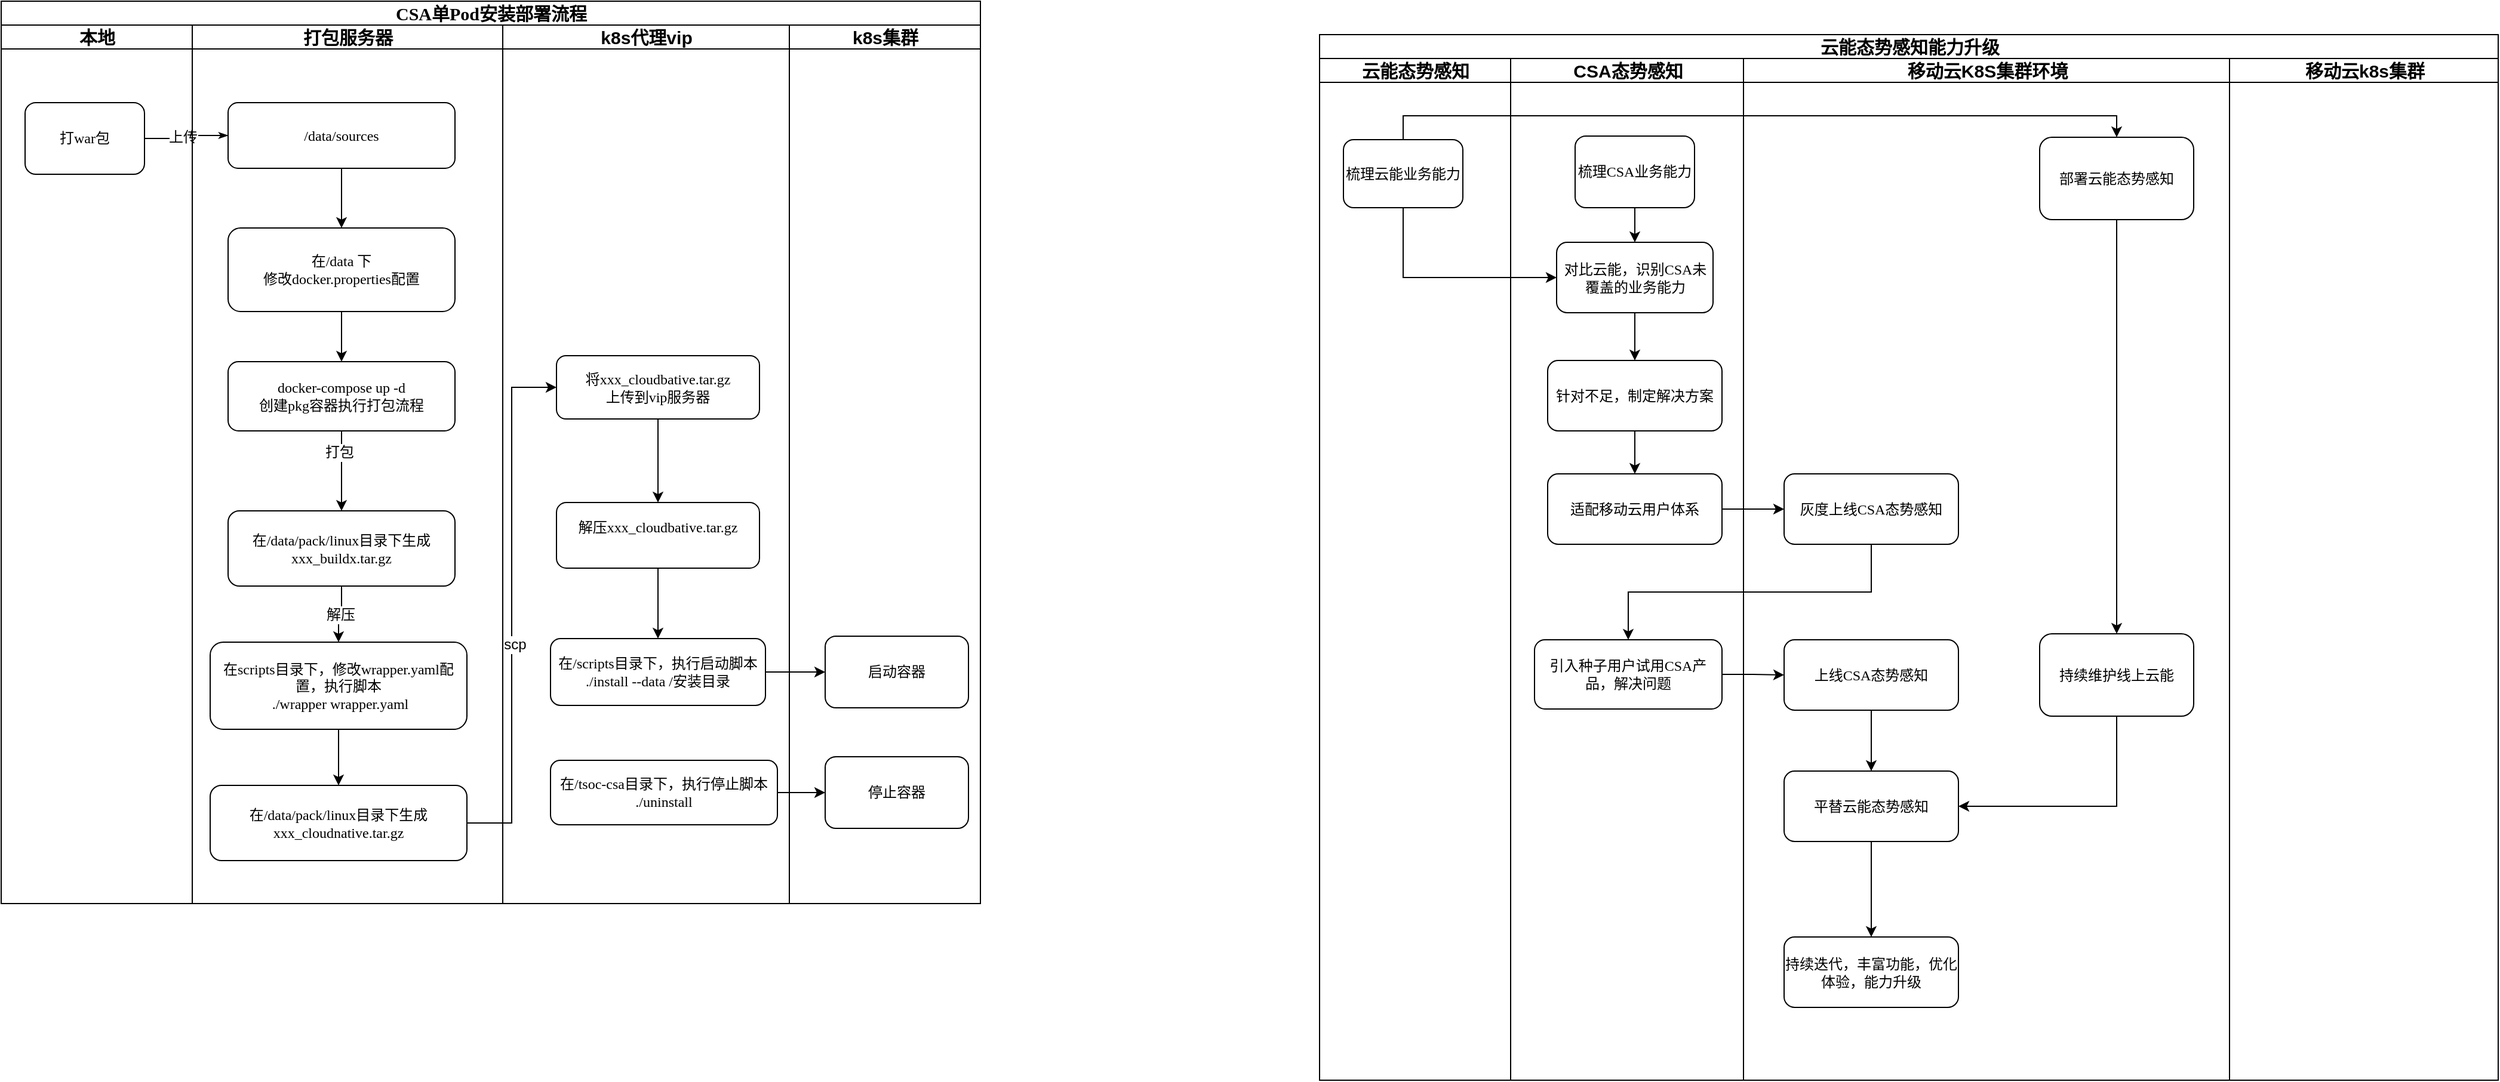 <mxfile version="24.2.2" type="github">
  <diagram name="Page-1" id="74e2e168-ea6b-b213-b513-2b3c1d86103e">
    <mxGraphModel dx="1368" dy="752" grid="0" gridSize="10" guides="1" tooltips="1" connect="1" arrows="1" fold="1" page="1" pageScale="1" pageWidth="1100" pageHeight="850" background="none" math="0" shadow="0">
      <root>
        <mxCell id="0" />
        <mxCell id="1" parent="0" />
        <mxCell id="77e6c97f196da883-1" value="&lt;font style=&quot;font-size: 15px;&quot;&gt;CSA单Pod安装部署流程&lt;/font&gt;" style="swimlane;html=1;childLayout=stackLayout;startSize=20;rounded=0;shadow=0;labelBackgroundColor=none;strokeWidth=1;fontFamily=Verdana;fontSize=8;align=center;" parent="1" vertex="1">
          <mxGeometry x="70" y="40" width="820" height="756" as="geometry">
            <mxRectangle x="70" y="40" width="60" height="20" as="alternateBounds" />
          </mxGeometry>
        </mxCell>
        <mxCell id="77e6c97f196da883-2" value="&lt;font style=&quot;font-size: 15px;&quot;&gt;本地&lt;/font&gt;" style="swimlane;html=1;startSize=20;" parent="77e6c97f196da883-1" vertex="1">
          <mxGeometry y="20" width="160" height="736" as="geometry" />
        </mxCell>
        <mxCell id="77e6c97f196da883-8" value="打war包" style="rounded=1;whiteSpace=wrap;html=1;shadow=0;labelBackgroundColor=none;strokeWidth=1;fontFamily=Verdana;fontSize=12;align=center;" parent="77e6c97f196da883-2" vertex="1">
          <mxGeometry x="20" y="65" width="100" height="60" as="geometry" />
        </mxCell>
        <mxCell id="77e6c97f196da883-26" style="edgeStyle=orthogonalEdgeStyle;rounded=1;html=1;labelBackgroundColor=none;startArrow=none;startFill=0;startSize=5;endArrow=classicThin;endFill=1;endSize=5;jettySize=auto;orthogonalLoop=1;strokeWidth=1;fontFamily=Verdana;fontSize=12;" parent="77e6c97f196da883-1" source="77e6c97f196da883-8" target="77e6c97f196da883-11" edge="1">
          <mxGeometry relative="1" as="geometry" />
        </mxCell>
        <mxCell id="NYJ9oHOiFf-xtb8jjsaK-16" value="上传" style="edgeLabel;html=1;align=center;verticalAlign=middle;resizable=0;points=[];fontSize=12;" parent="77e6c97f196da883-26" vertex="1" connectable="0">
          <mxGeometry x="-0.125" y="1" relative="1" as="geometry">
            <mxPoint as="offset" />
          </mxGeometry>
        </mxCell>
        <mxCell id="77e6c97f196da883-33" style="edgeStyle=orthogonalEdgeStyle;rounded=1;html=1;labelBackgroundColor=none;startArrow=none;startFill=0;startSize=5;endArrow=classicThin;endFill=1;endSize=5;jettySize=auto;orthogonalLoop=1;strokeWidth=1;fontFamily=Verdana;fontSize=8" parent="77e6c97f196da883-1" edge="1">
          <mxGeometry relative="1" as="geometry">
            <mxPoint x="510" y="290" as="targetPoint" />
          </mxGeometry>
        </mxCell>
        <mxCell id="77e6c97f196da883-3" value="&lt;font style=&quot;font-size: 15px;&quot;&gt;打包服务器&lt;/font&gt;" style="swimlane;html=1;startSize=20;" parent="77e6c97f196da883-1" vertex="1">
          <mxGeometry x="160" y="20" width="260" height="736" as="geometry" />
        </mxCell>
        <mxCell id="NYJ9oHOiFf-xtb8jjsaK-18" value="" style="edgeStyle=orthogonalEdgeStyle;rounded=0;orthogonalLoop=1;jettySize=auto;html=1;fontSize=12;" parent="77e6c97f196da883-3" source="77e6c97f196da883-11" target="NYJ9oHOiFf-xtb8jjsaK-17" edge="1">
          <mxGeometry relative="1" as="geometry" />
        </mxCell>
        <mxCell id="77e6c97f196da883-11" value="/data/sources" style="rounded=1;whiteSpace=wrap;html=1;shadow=0;labelBackgroundColor=none;strokeWidth=1;fontFamily=Verdana;fontSize=12;align=center;" parent="77e6c97f196da883-3" vertex="1">
          <mxGeometry x="30" y="65" width="190" height="55" as="geometry" />
        </mxCell>
        <mxCell id="NYJ9oHOiFf-xtb8jjsaK-20" value="" style="edgeStyle=orthogonalEdgeStyle;rounded=0;orthogonalLoop=1;jettySize=auto;html=1;fontSize=12;" parent="77e6c97f196da883-3" source="NYJ9oHOiFf-xtb8jjsaK-17" target="NYJ9oHOiFf-xtb8jjsaK-19" edge="1">
          <mxGeometry relative="1" as="geometry" />
        </mxCell>
        <mxCell id="NYJ9oHOiFf-xtb8jjsaK-17" value="在/data 下&lt;br style=&quot;font-size: 12px;&quot;&gt;修改docker.properties配置" style="rounded=1;whiteSpace=wrap;html=1;shadow=0;labelBackgroundColor=none;strokeWidth=1;fontFamily=Verdana;fontSize=12;align=center;" parent="77e6c97f196da883-3" vertex="1">
          <mxGeometry x="30" y="170" width="190" height="70" as="geometry" />
        </mxCell>
        <mxCell id="NYJ9oHOiFf-xtb8jjsaK-22" value="" style="edgeStyle=orthogonalEdgeStyle;rounded=0;orthogonalLoop=1;jettySize=auto;html=1;fontSize=12;" parent="77e6c97f196da883-3" source="NYJ9oHOiFf-xtb8jjsaK-19" target="NYJ9oHOiFf-xtb8jjsaK-21" edge="1">
          <mxGeometry relative="1" as="geometry" />
        </mxCell>
        <mxCell id="NYJ9oHOiFf-xtb8jjsaK-25" value="打包" style="edgeLabel;html=1;align=center;verticalAlign=middle;resizable=0;points=[];fontSize=12;" parent="NYJ9oHOiFf-xtb8jjsaK-22" vertex="1" connectable="0">
          <mxGeometry x="-0.463" y="-2" relative="1" as="geometry">
            <mxPoint as="offset" />
          </mxGeometry>
        </mxCell>
        <mxCell id="NYJ9oHOiFf-xtb8jjsaK-19" value="docker-compose up -d&lt;br style=&quot;font-size: 12px;&quot;&gt;创建pkg容器执行打包流程" style="rounded=1;whiteSpace=wrap;html=1;shadow=0;labelBackgroundColor=none;strokeWidth=1;fontFamily=Verdana;fontSize=12;align=center;" parent="77e6c97f196da883-3" vertex="1">
          <mxGeometry x="30" y="282" width="190" height="58" as="geometry" />
        </mxCell>
        <mxCell id="NYJ9oHOiFf-xtb8jjsaK-24" value="解压" style="edgeStyle=orthogonalEdgeStyle;rounded=0;orthogonalLoop=1;jettySize=auto;html=1;fontSize=12;" parent="77e6c97f196da883-3" source="NYJ9oHOiFf-xtb8jjsaK-21" target="NYJ9oHOiFf-xtb8jjsaK-23" edge="1">
          <mxGeometry relative="1" as="geometry" />
        </mxCell>
        <mxCell id="NYJ9oHOiFf-xtb8jjsaK-21" value="在/data/pack/linux目录下生成xxx_buildx.tar.gz" style="rounded=1;whiteSpace=wrap;html=1;shadow=0;labelBackgroundColor=none;strokeWidth=1;fontFamily=Verdana;fontSize=12;align=center;" parent="77e6c97f196da883-3" vertex="1">
          <mxGeometry x="30" y="407" width="190" height="63" as="geometry" />
        </mxCell>
        <mxCell id="NYJ9oHOiFf-xtb8jjsaK-27" value="" style="edgeStyle=orthogonalEdgeStyle;rounded=0;orthogonalLoop=1;jettySize=auto;html=1;fontSize=12;" parent="77e6c97f196da883-3" source="NYJ9oHOiFf-xtb8jjsaK-23" target="NYJ9oHOiFf-xtb8jjsaK-26" edge="1">
          <mxGeometry relative="1" as="geometry" />
        </mxCell>
        <mxCell id="NYJ9oHOiFf-xtb8jjsaK-23" value="在scripts目录下，修改wrapper.yaml配置，执行脚本&lt;br style=&quot;font-size: 12px;&quot;&gt;&amp;nbsp;./wrapper wrapper.yaml" style="rounded=1;whiteSpace=wrap;html=1;shadow=0;labelBackgroundColor=none;strokeWidth=1;fontFamily=Verdana;fontSize=12;align=center;" parent="77e6c97f196da883-3" vertex="1">
          <mxGeometry x="15" y="517" width="215" height="73" as="geometry" />
        </mxCell>
        <mxCell id="NYJ9oHOiFf-xtb8jjsaK-26" value="在/data/pack/linux目录下生成&lt;br style=&quot;font-size: 12px;&quot;&gt;xxx_cloudnative.tar.gz" style="rounded=1;whiteSpace=wrap;html=1;shadow=0;labelBackgroundColor=none;strokeWidth=1;fontFamily=Verdana;fontSize=12;align=center;" parent="77e6c97f196da883-3" vertex="1">
          <mxGeometry x="15" y="637" width="215" height="63" as="geometry" />
        </mxCell>
        <mxCell id="77e6c97f196da883-4" value="&lt;font style=&quot;font-size: 15px;&quot;&gt;k8s代理vip&lt;/font&gt;" style="swimlane;html=1;startSize=20;" parent="77e6c97f196da883-1" vertex="1">
          <mxGeometry x="420" y="20" width="240" height="736" as="geometry" />
        </mxCell>
        <mxCell id="77e6c97f196da883-29" style="edgeStyle=orthogonalEdgeStyle;rounded=1;html=1;labelBackgroundColor=none;startArrow=none;startFill=0;startSize=5;endArrow=classicThin;endFill=1;endSize=5;jettySize=auto;orthogonalLoop=1;strokeWidth=1;fontFamily=Verdana;fontSize=8" parent="77e6c97f196da883-4" edge="1">
          <mxGeometry relative="1" as="geometry">
            <mxPoint x="80.0" y="240.0" as="targetPoint" />
          </mxGeometry>
        </mxCell>
        <mxCell id="NYJ9oHOiFf-xtb8jjsaK-36" value="" style="edgeStyle=orthogonalEdgeStyle;rounded=0;orthogonalLoop=1;jettySize=auto;html=1;fontSize=12;" parent="77e6c97f196da883-4" source="NYJ9oHOiFf-xtb8jjsaK-32" target="NYJ9oHOiFf-xtb8jjsaK-35" edge="1">
          <mxGeometry relative="1" as="geometry" />
        </mxCell>
        <mxCell id="NYJ9oHOiFf-xtb8jjsaK-32" value="将xxx_cloudbative.tar.gz&lt;br style=&quot;font-size: 12px;&quot;&gt;上传到vip服务器" style="whiteSpace=wrap;html=1;fontSize=12;fontFamily=Verdana;rounded=1;shadow=0;labelBackgroundColor=none;strokeWidth=1;" parent="77e6c97f196da883-4" vertex="1">
          <mxGeometry x="45" y="277" width="170" height="53" as="geometry" />
        </mxCell>
        <mxCell id="NYJ9oHOiFf-xtb8jjsaK-38" value="" style="edgeStyle=orthogonalEdgeStyle;rounded=0;orthogonalLoop=1;jettySize=auto;html=1;fontSize=12;" parent="77e6c97f196da883-4" source="NYJ9oHOiFf-xtb8jjsaK-35" target="NYJ9oHOiFf-xtb8jjsaK-37" edge="1">
          <mxGeometry relative="1" as="geometry" />
        </mxCell>
        <mxCell id="NYJ9oHOiFf-xtb8jjsaK-35" value="解压xxx_cloudbative.tar.gz&lt;div style=&quot;font-size: 12px;&quot;&gt;&lt;br style=&quot;font-size: 12px;&quot;&gt;&lt;/div&gt;" style="whiteSpace=wrap;html=1;fontSize=12;fontFamily=Verdana;rounded=1;shadow=0;labelBackgroundColor=none;strokeWidth=1;" parent="77e6c97f196da883-4" vertex="1">
          <mxGeometry x="45" y="400" width="170" height="55" as="geometry" />
        </mxCell>
        <mxCell id="NYJ9oHOiFf-xtb8jjsaK-37" value="在/scripts目录下，执行启动脚本&lt;br style=&quot;font-size: 12px;&quot;&gt;./install --data /安装目录" style="whiteSpace=wrap;html=1;fontSize=12;fontFamily=Verdana;rounded=1;shadow=0;labelBackgroundColor=none;strokeWidth=1;" parent="77e6c97f196da883-4" vertex="1">
          <mxGeometry x="40" y="514" width="180" height="56" as="geometry" />
        </mxCell>
        <mxCell id="NYJ9oHOiFf-xtb8jjsaK-41" value="在/tsoc-csa目录下，执行停止脚本&lt;br style=&quot;font-size: 12px;&quot;&gt;./uninstall" style="whiteSpace=wrap;html=1;fontSize=12;fontFamily=Verdana;rounded=1;shadow=0;labelBackgroundColor=none;strokeWidth=1;" parent="77e6c97f196da883-4" vertex="1">
          <mxGeometry x="40" y="616" width="190" height="54" as="geometry" />
        </mxCell>
        <mxCell id="NYJ9oHOiFf-xtb8jjsaK-33" value="" style="edgeStyle=orthogonalEdgeStyle;rounded=0;orthogonalLoop=1;jettySize=auto;html=1;entryX=0;entryY=0.5;entryDx=0;entryDy=0;fontSize=12;" parent="77e6c97f196da883-1" source="NYJ9oHOiFf-xtb8jjsaK-26" target="NYJ9oHOiFf-xtb8jjsaK-32" edge="1">
          <mxGeometry relative="1" as="geometry" />
        </mxCell>
        <mxCell id="NYJ9oHOiFf-xtb8jjsaK-34" value="scp" style="edgeLabel;html=1;align=center;verticalAlign=middle;resizable=0;points=[];fontSize=12;" parent="NYJ9oHOiFf-xtb8jjsaK-33" vertex="1" connectable="0">
          <mxGeometry x="-0.149" y="-2" relative="1" as="geometry">
            <mxPoint as="offset" />
          </mxGeometry>
        </mxCell>
        <mxCell id="NYJ9oHOiFf-xtb8jjsaK-40" value="" style="edgeStyle=orthogonalEdgeStyle;rounded=0;orthogonalLoop=1;jettySize=auto;html=1;fontSize=12;" parent="77e6c97f196da883-1" source="NYJ9oHOiFf-xtb8jjsaK-37" target="NYJ9oHOiFf-xtb8jjsaK-39" edge="1">
          <mxGeometry relative="1" as="geometry" />
        </mxCell>
        <mxCell id="77e6c97f196da883-5" value="&lt;font style=&quot;font-size: 15px;&quot;&gt;k8s集群&lt;/font&gt;" style="swimlane;html=1;startSize=20;" parent="77e6c97f196da883-1" vertex="1">
          <mxGeometry x="660" y="20" width="160" height="736" as="geometry" />
        </mxCell>
        <mxCell id="77e6c97f196da883-34" style="edgeStyle=orthogonalEdgeStyle;rounded=1;html=1;labelBackgroundColor=none;startArrow=none;startFill=0;startSize=5;endArrow=classicThin;endFill=1;endSize=5;jettySize=auto;orthogonalLoop=1;strokeColor=#000000;strokeWidth=1;fontFamily=Verdana;fontSize=8;fontColor=#000000;" parent="77e6c97f196da883-5" edge="1">
          <mxGeometry relative="1" as="geometry">
            <mxPoint x="80.0" y="320.0" as="targetPoint" />
          </mxGeometry>
        </mxCell>
        <mxCell id="77e6c97f196da883-35" style="edgeStyle=orthogonalEdgeStyle;rounded=1;html=1;labelBackgroundColor=none;startArrow=none;startFill=0;startSize=5;endArrow=classicThin;endFill=1;endSize=5;jettySize=auto;orthogonalLoop=1;strokeWidth=1;fontFamily=Verdana;fontSize=8" parent="77e6c97f196da883-5" edge="1">
          <mxGeometry relative="1" as="geometry">
            <mxPoint x="80.0" y="400" as="targetPoint" />
          </mxGeometry>
        </mxCell>
        <mxCell id="NYJ9oHOiFf-xtb8jjsaK-39" value="启动容器" style="whiteSpace=wrap;html=1;fontSize=12;fontFamily=Verdana;rounded=1;shadow=0;labelBackgroundColor=none;strokeWidth=1;" parent="77e6c97f196da883-5" vertex="1">
          <mxGeometry x="30" y="512" width="120" height="60" as="geometry" />
        </mxCell>
        <mxCell id="NYJ9oHOiFf-xtb8jjsaK-44" value="停止容器" style="whiteSpace=wrap;html=1;fontSize=12;fontFamily=Verdana;rounded=1;shadow=0;labelBackgroundColor=none;strokeWidth=1;" parent="77e6c97f196da883-5" vertex="1">
          <mxGeometry x="30" y="613" width="120" height="60" as="geometry" />
        </mxCell>
        <mxCell id="NYJ9oHOiFf-xtb8jjsaK-45" value="" style="edgeStyle=orthogonalEdgeStyle;rounded=0;orthogonalLoop=1;jettySize=auto;html=1;fontSize=12;" parent="77e6c97f196da883-1" source="NYJ9oHOiFf-xtb8jjsaK-41" target="NYJ9oHOiFf-xtb8jjsaK-44" edge="1">
          <mxGeometry relative="1" as="geometry" />
        </mxCell>
        <mxCell id="Y-aD_MBtM9FW_wtl2Ga9-1" value="&lt;font style=&quot;font-size: 15px;&quot;&gt;云能态势感知能力升级&lt;/font&gt;" style="swimlane;html=1;childLayout=stackLayout;startSize=20;rounded=0;shadow=0;labelBackgroundColor=none;strokeWidth=1;fontFamily=Verdana;fontSize=8;align=center;" vertex="1" parent="1">
          <mxGeometry x="1174" y="68" width="987" height="876" as="geometry">
            <mxRectangle x="70" y="40" width="60" height="20" as="alternateBounds" />
          </mxGeometry>
        </mxCell>
        <mxCell id="Y-aD_MBtM9FW_wtl2Ga9-2" value="&lt;font style=&quot;font-size: 15px;&quot;&gt;云能态势感知&lt;/font&gt;" style="swimlane;html=1;startSize=20;" vertex="1" parent="Y-aD_MBtM9FW_wtl2Ga9-1">
          <mxGeometry y="20" width="160" height="856" as="geometry" />
        </mxCell>
        <mxCell id="Y-aD_MBtM9FW_wtl2Ga9-3" value="梳理云能业务能力" style="rounded=1;whiteSpace=wrap;html=1;shadow=0;labelBackgroundColor=none;strokeWidth=1;fontFamily=Verdana;fontSize=12;align=center;" vertex="1" parent="Y-aD_MBtM9FW_wtl2Ga9-2">
          <mxGeometry x="20" y="68" width="100" height="57" as="geometry" />
        </mxCell>
        <mxCell id="Y-aD_MBtM9FW_wtl2Ga9-6" style="edgeStyle=orthogonalEdgeStyle;rounded=1;html=1;labelBackgroundColor=none;startArrow=none;startFill=0;startSize=5;endArrow=classicThin;endFill=1;endSize=5;jettySize=auto;orthogonalLoop=1;strokeWidth=1;fontFamily=Verdana;fontSize=8" edge="1" parent="Y-aD_MBtM9FW_wtl2Ga9-1">
          <mxGeometry relative="1" as="geometry">
            <mxPoint x="510" y="290" as="targetPoint" />
          </mxGeometry>
        </mxCell>
        <mxCell id="Y-aD_MBtM9FW_wtl2Ga9-7" value="&lt;font style=&quot;font-size: 15px;&quot;&gt;CSA态势感知&lt;/font&gt;" style="swimlane;html=1;startSize=20;" vertex="1" parent="Y-aD_MBtM9FW_wtl2Ga9-1">
          <mxGeometry x="160" y="20" width="195" height="856" as="geometry" />
        </mxCell>
        <mxCell id="Y-aD_MBtM9FW_wtl2Ga9-52" value="" style="edgeStyle=orthogonalEdgeStyle;rounded=0;orthogonalLoop=1;jettySize=auto;html=1;" edge="1" parent="Y-aD_MBtM9FW_wtl2Ga9-7" source="Y-aD_MBtM9FW_wtl2Ga9-50" target="Y-aD_MBtM9FW_wtl2Ga9-51">
          <mxGeometry relative="1" as="geometry" />
        </mxCell>
        <mxCell id="Y-aD_MBtM9FW_wtl2Ga9-50" value="梳理CSA业务能力" style="rounded=1;whiteSpace=wrap;html=1;shadow=0;labelBackgroundColor=none;strokeWidth=1;fontFamily=Verdana;fontSize=12;align=center;" vertex="1" parent="Y-aD_MBtM9FW_wtl2Ga9-7">
          <mxGeometry x="54" y="65" width="100" height="60" as="geometry" />
        </mxCell>
        <mxCell id="Y-aD_MBtM9FW_wtl2Ga9-55" value="" style="edgeStyle=orthogonalEdgeStyle;rounded=0;orthogonalLoop=1;jettySize=auto;html=1;" edge="1" parent="Y-aD_MBtM9FW_wtl2Ga9-7" source="Y-aD_MBtM9FW_wtl2Ga9-51" target="Y-aD_MBtM9FW_wtl2Ga9-54">
          <mxGeometry relative="1" as="geometry" />
        </mxCell>
        <mxCell id="Y-aD_MBtM9FW_wtl2Ga9-51" value="对比云能，识别CSA未覆盖的业务能力" style="rounded=1;whiteSpace=wrap;html=1;shadow=0;labelBackgroundColor=none;strokeWidth=1;fontFamily=Verdana;fontSize=12;align=center;" vertex="1" parent="Y-aD_MBtM9FW_wtl2Ga9-7">
          <mxGeometry x="38.5" y="154" width="131" height="59" as="geometry" />
        </mxCell>
        <mxCell id="Y-aD_MBtM9FW_wtl2Ga9-61" value="" style="edgeStyle=orthogonalEdgeStyle;rounded=0;orthogonalLoop=1;jettySize=auto;html=1;" edge="1" parent="Y-aD_MBtM9FW_wtl2Ga9-7" source="Y-aD_MBtM9FW_wtl2Ga9-54" target="Y-aD_MBtM9FW_wtl2Ga9-60">
          <mxGeometry relative="1" as="geometry" />
        </mxCell>
        <mxCell id="Y-aD_MBtM9FW_wtl2Ga9-54" value="针对不足，制定解决方案" style="rounded=1;whiteSpace=wrap;html=1;shadow=0;labelBackgroundColor=none;strokeWidth=1;fontFamily=Verdana;fontSize=12;align=center;" vertex="1" parent="Y-aD_MBtM9FW_wtl2Ga9-7">
          <mxGeometry x="31" y="253" width="146" height="59" as="geometry" />
        </mxCell>
        <mxCell id="Y-aD_MBtM9FW_wtl2Ga9-60" value="适配移动云用户体系" style="rounded=1;whiteSpace=wrap;html=1;shadow=0;labelBackgroundColor=none;strokeWidth=1;fontFamily=Verdana;fontSize=12;align=center;" vertex="1" parent="Y-aD_MBtM9FW_wtl2Ga9-7">
          <mxGeometry x="31" y="348" width="146" height="59" as="geometry" />
        </mxCell>
        <mxCell id="Y-aD_MBtM9FW_wtl2Ga9-64" value="引入种子用户试用CSA产品，解决问题" style="rounded=1;whiteSpace=wrap;html=1;shadow=0;labelBackgroundColor=none;strokeWidth=1;fontFamily=Verdana;fontSize=12;align=center;" vertex="1" parent="Y-aD_MBtM9FW_wtl2Ga9-7">
          <mxGeometry x="20" y="487" width="157" height="58" as="geometry" />
        </mxCell>
        <mxCell id="Y-aD_MBtM9FW_wtl2Ga9-20" value="&lt;font style=&quot;font-size: 15px;&quot;&gt;移动云K8S集群环境&lt;/font&gt;" style="swimlane;html=1;startSize=20;" vertex="1" parent="Y-aD_MBtM9FW_wtl2Ga9-1">
          <mxGeometry x="355" y="20" width="407" height="856" as="geometry" />
        </mxCell>
        <mxCell id="Y-aD_MBtM9FW_wtl2Ga9-21" style="edgeStyle=orthogonalEdgeStyle;rounded=1;html=1;labelBackgroundColor=none;startArrow=none;startFill=0;startSize=5;endArrow=classicThin;endFill=1;endSize=5;jettySize=auto;orthogonalLoop=1;strokeWidth=1;fontFamily=Verdana;fontSize=8" edge="1" parent="Y-aD_MBtM9FW_wtl2Ga9-20">
          <mxGeometry relative="1" as="geometry">
            <mxPoint x="80.0" y="240.0" as="targetPoint" />
          </mxGeometry>
        </mxCell>
        <mxCell id="Y-aD_MBtM9FW_wtl2Ga9-56" value="灰度上线CSA态势感知" style="rounded=1;whiteSpace=wrap;html=1;shadow=0;labelBackgroundColor=none;strokeWidth=1;fontFamily=Verdana;fontSize=12;align=center;" vertex="1" parent="Y-aD_MBtM9FW_wtl2Ga9-20">
          <mxGeometry x="34" y="348" width="146" height="59" as="geometry" />
        </mxCell>
        <mxCell id="Y-aD_MBtM9FW_wtl2Ga9-83" value="" style="edgeStyle=orthogonalEdgeStyle;rounded=0;orthogonalLoop=1;jettySize=auto;html=1;" edge="1" parent="Y-aD_MBtM9FW_wtl2Ga9-20" source="Y-aD_MBtM9FW_wtl2Ga9-58" target="Y-aD_MBtM9FW_wtl2Ga9-82">
          <mxGeometry relative="1" as="geometry" />
        </mxCell>
        <mxCell id="Y-aD_MBtM9FW_wtl2Ga9-58" value="部署云能态势感知" style="rounded=1;whiteSpace=wrap;html=1;shadow=0;labelBackgroundColor=none;strokeWidth=1;fontFamily=Verdana;fontSize=12;align=center;" vertex="1" parent="Y-aD_MBtM9FW_wtl2Ga9-20">
          <mxGeometry x="248" y="66" width="129" height="69" as="geometry" />
        </mxCell>
        <mxCell id="Y-aD_MBtM9FW_wtl2Ga9-73" value="" style="edgeStyle=orthogonalEdgeStyle;rounded=0;orthogonalLoop=1;jettySize=auto;html=1;" edge="1" parent="Y-aD_MBtM9FW_wtl2Ga9-20" source="Y-aD_MBtM9FW_wtl2Ga9-69" target="Y-aD_MBtM9FW_wtl2Ga9-72">
          <mxGeometry relative="1" as="geometry" />
        </mxCell>
        <mxCell id="Y-aD_MBtM9FW_wtl2Ga9-69" value="上线CSA态势感知" style="rounded=1;whiteSpace=wrap;html=1;shadow=0;labelBackgroundColor=none;strokeWidth=1;fontFamily=Verdana;fontSize=12;align=center;" vertex="1" parent="Y-aD_MBtM9FW_wtl2Ga9-20">
          <mxGeometry x="34" y="487" width="146" height="59" as="geometry" />
        </mxCell>
        <mxCell id="Y-aD_MBtM9FW_wtl2Ga9-86" value="" style="edgeStyle=orthogonalEdgeStyle;rounded=0;orthogonalLoop=1;jettySize=auto;html=1;" edge="1" parent="Y-aD_MBtM9FW_wtl2Ga9-20" source="Y-aD_MBtM9FW_wtl2Ga9-72" target="Y-aD_MBtM9FW_wtl2Ga9-85">
          <mxGeometry relative="1" as="geometry" />
        </mxCell>
        <mxCell id="Y-aD_MBtM9FW_wtl2Ga9-72" value="平替云能态势感知" style="rounded=1;whiteSpace=wrap;html=1;shadow=0;labelBackgroundColor=none;strokeWidth=1;fontFamily=Verdana;fontSize=12;align=center;" vertex="1" parent="Y-aD_MBtM9FW_wtl2Ga9-20">
          <mxGeometry x="34" y="597" width="146" height="59" as="geometry" />
        </mxCell>
        <mxCell id="Y-aD_MBtM9FW_wtl2Ga9-84" style="edgeStyle=orthogonalEdgeStyle;rounded=0;orthogonalLoop=1;jettySize=auto;html=1;exitX=0.5;exitY=1;exitDx=0;exitDy=0;entryX=1;entryY=0.5;entryDx=0;entryDy=0;" edge="1" parent="Y-aD_MBtM9FW_wtl2Ga9-20" source="Y-aD_MBtM9FW_wtl2Ga9-82" target="Y-aD_MBtM9FW_wtl2Ga9-72">
          <mxGeometry relative="1" as="geometry" />
        </mxCell>
        <mxCell id="Y-aD_MBtM9FW_wtl2Ga9-82" value="持续维护线上云能" style="rounded=1;whiteSpace=wrap;html=1;shadow=0;labelBackgroundColor=none;strokeWidth=1;fontFamily=Verdana;fontSize=12;align=center;" vertex="1" parent="Y-aD_MBtM9FW_wtl2Ga9-20">
          <mxGeometry x="248" y="482" width="129" height="69" as="geometry" />
        </mxCell>
        <mxCell id="Y-aD_MBtM9FW_wtl2Ga9-85" value="持续迭代，丰富功能，优化体验，能力升级" style="rounded=1;whiteSpace=wrap;html=1;shadow=0;labelBackgroundColor=none;strokeWidth=1;fontFamily=Verdana;fontSize=12;align=center;" vertex="1" parent="Y-aD_MBtM9FW_wtl2Ga9-20">
          <mxGeometry x="34" y="736" width="146" height="59" as="geometry" />
        </mxCell>
        <mxCell id="Y-aD_MBtM9FW_wtl2Ga9-31" value="&lt;font style=&quot;font-size: 15px;&quot;&gt;移动云k8s集群&lt;/font&gt;" style="swimlane;html=1;startSize=20;" vertex="1" parent="Y-aD_MBtM9FW_wtl2Ga9-1">
          <mxGeometry x="762" y="20" width="225" height="856" as="geometry" />
        </mxCell>
        <mxCell id="Y-aD_MBtM9FW_wtl2Ga9-32" style="edgeStyle=orthogonalEdgeStyle;rounded=1;html=1;labelBackgroundColor=none;startArrow=none;startFill=0;startSize=5;endArrow=classicThin;endFill=1;endSize=5;jettySize=auto;orthogonalLoop=1;strokeColor=#000000;strokeWidth=1;fontFamily=Verdana;fontSize=8;fontColor=#000000;" edge="1" parent="Y-aD_MBtM9FW_wtl2Ga9-31">
          <mxGeometry relative="1" as="geometry">
            <mxPoint x="80.0" y="320.0" as="targetPoint" />
          </mxGeometry>
        </mxCell>
        <mxCell id="Y-aD_MBtM9FW_wtl2Ga9-33" style="edgeStyle=orthogonalEdgeStyle;rounded=1;html=1;labelBackgroundColor=none;startArrow=none;startFill=0;startSize=5;endArrow=classicThin;endFill=1;endSize=5;jettySize=auto;orthogonalLoop=1;strokeWidth=1;fontFamily=Verdana;fontSize=8" edge="1" parent="Y-aD_MBtM9FW_wtl2Ga9-31">
          <mxGeometry relative="1" as="geometry">
            <mxPoint x="80.0" y="400" as="targetPoint" />
          </mxGeometry>
        </mxCell>
        <mxCell id="Y-aD_MBtM9FW_wtl2Ga9-53" style="edgeStyle=orthogonalEdgeStyle;rounded=0;orthogonalLoop=1;jettySize=auto;html=1;exitX=0.5;exitY=1;exitDx=0;exitDy=0;entryX=0;entryY=0.5;entryDx=0;entryDy=0;" edge="1" parent="Y-aD_MBtM9FW_wtl2Ga9-1" source="Y-aD_MBtM9FW_wtl2Ga9-3" target="Y-aD_MBtM9FW_wtl2Ga9-51">
          <mxGeometry relative="1" as="geometry" />
        </mxCell>
        <mxCell id="Y-aD_MBtM9FW_wtl2Ga9-62" style="edgeStyle=orthogonalEdgeStyle;rounded=0;orthogonalLoop=1;jettySize=auto;html=1;exitX=1;exitY=0.5;exitDx=0;exitDy=0;entryX=0;entryY=0.5;entryDx=0;entryDy=0;" edge="1" parent="Y-aD_MBtM9FW_wtl2Ga9-1" source="Y-aD_MBtM9FW_wtl2Ga9-60" target="Y-aD_MBtM9FW_wtl2Ga9-56">
          <mxGeometry relative="1" as="geometry" />
        </mxCell>
        <mxCell id="Y-aD_MBtM9FW_wtl2Ga9-66" style="edgeStyle=orthogonalEdgeStyle;rounded=0;orthogonalLoop=1;jettySize=auto;html=1;exitX=0.5;exitY=1;exitDx=0;exitDy=0;" edge="1" parent="Y-aD_MBtM9FW_wtl2Ga9-1" source="Y-aD_MBtM9FW_wtl2Ga9-56" target="Y-aD_MBtM9FW_wtl2Ga9-64">
          <mxGeometry relative="1" as="geometry" />
        </mxCell>
        <mxCell id="Y-aD_MBtM9FW_wtl2Ga9-71" style="edgeStyle=orthogonalEdgeStyle;rounded=0;orthogonalLoop=1;jettySize=auto;html=1;exitX=1;exitY=0.5;exitDx=0;exitDy=0;entryX=0;entryY=0.5;entryDx=0;entryDy=0;" edge="1" parent="Y-aD_MBtM9FW_wtl2Ga9-1" source="Y-aD_MBtM9FW_wtl2Ga9-64" target="Y-aD_MBtM9FW_wtl2Ga9-69">
          <mxGeometry relative="1" as="geometry" />
        </mxCell>
        <mxCell id="Y-aD_MBtM9FW_wtl2Ga9-81" style="edgeStyle=orthogonalEdgeStyle;rounded=0;orthogonalLoop=1;jettySize=auto;html=1;exitX=0.5;exitY=0;exitDx=0;exitDy=0;entryX=0.5;entryY=0;entryDx=0;entryDy=0;" edge="1" parent="Y-aD_MBtM9FW_wtl2Ga9-1" source="Y-aD_MBtM9FW_wtl2Ga9-3" target="Y-aD_MBtM9FW_wtl2Ga9-58">
          <mxGeometry relative="1" as="geometry" />
        </mxCell>
      </root>
    </mxGraphModel>
  </diagram>
</mxfile>
